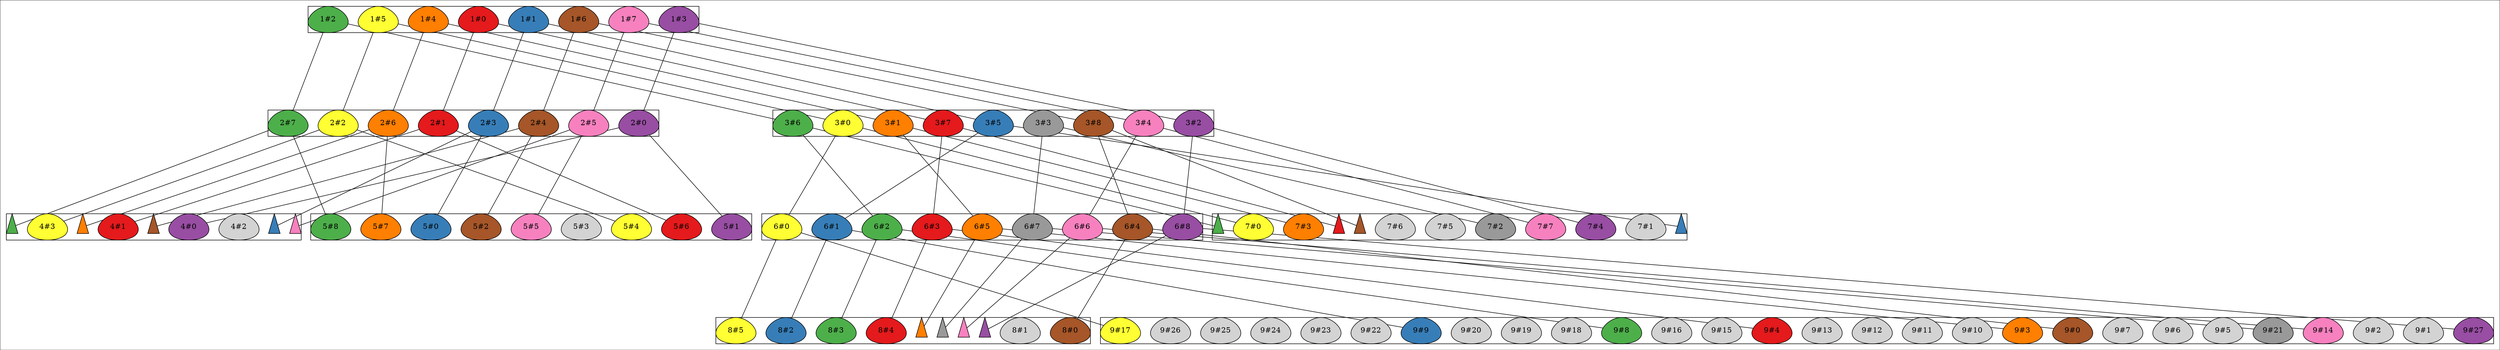 strict digraph G {
colorscheme=set19;
directed=True;
margin="0.0";
newrank=True;
outputorder=edgesfirst;
rankdir=TB;
splines=False;
"1#0" [colorscheme=set19, fillcolor=1, height="0.7", label="1#0", shape=egg, style=filled, width=1];
"1#1" [colorscheme=set19, fillcolor=2, height="0.7", label="1#1", shape=egg, style=filled, width=1];
"1#2" [colorscheme=set19, fillcolor=3, height="0.7", label="1#2", shape=egg, style=filled, width=1];
"1#3" [colorscheme=set19, fillcolor=4, height="0.7", label="1#3", shape=egg, style=filled, width=1];
"1#4" [colorscheme=set19, fillcolor=5, height="0.7", label="1#4", shape=egg, style=filled, width=1];
"1#5" [colorscheme=set19, fillcolor=6, height="0.7", label="1#5", shape=egg, style=filled, width=1];
"1#6" [colorscheme=set19, fillcolor=7, height="0.7", label="1#6", shape=egg, style=filled, width=1];
"1#7" [colorscheme=set19, fillcolor=8, height="0.7", label="1#7", shape=egg, style=filled, width=1];
subgraph cluster_1 {
label="";
rank=same;
"1#0";
"1#1";
"1#2";
"1#3";
"1#4";
"1#5";
"1#6";
"1#7";
}

"2#0" [colorscheme=set19, fillcolor=4, height="0.7", label="2#0", shape=egg, style=filled, width=1];
"2#1" [colorscheme=set19, fillcolor=1, height="0.7", label="2#1", shape=egg, style=filled, width=1];
"2#2" [colorscheme=set19, fillcolor=6, height="0.7", label="2#2", shape=egg, style=filled, width=1];
"2#3" [colorscheme=set19, fillcolor=2, height="0.7", label="2#3", shape=egg, style=filled, width=1];
"2#4" [colorscheme=set19, fillcolor=7, height="0.7", label="2#4", shape=egg, style=filled, width=1];
"2#5" [colorscheme=set19, fillcolor=8, height="0.7", label="2#5", shape=egg, style=filled, width=1];
"2#6" [colorscheme=set19, fillcolor=5, height="0.7", label="2#6", shape=egg, style=filled, width=1];
"2#7" [colorscheme=set19, fillcolor=3, height="0.7", label="2#7", shape=egg, style=filled, width=1];
subgraph cluster_2 {
label="";
rank=same;
"2#0";
"2#1";
"2#2";
"2#3";
"2#4";
"2#5";
"2#6";
"2#7";
}

"3#0" [colorscheme=set19, fillcolor=6, height="0.7", label="3#0", shape=egg, style=filled, width=1];
"3#1" [colorscheme=set19, fillcolor=5, height="0.7", label="3#1", shape=egg, style=filled, width=1];
"3#2" [colorscheme=set19, fillcolor=4, height="0.7", label="3#2", shape=egg, style=filled, width=1];
"3#3" [colorscheme=set19, fillcolor=9, height="0.7", label="3#3", shape=egg, style=filled, width=1];
"3#4" [colorscheme=set19, fillcolor=8, height="0.7", label="3#4", shape=egg, style=filled, width=1];
"3#5" [colorscheme=set19, fillcolor=2, height="0.7", label="3#5", shape=egg, style=filled, width=1];
"3#6" [colorscheme=set19, fillcolor=3, height="0.7", label="3#6", shape=egg, style=filled, width=1];
"3#7" [colorscheme=set19, fillcolor=1, height="0.7", label="3#7", shape=egg, style=filled, width=1];
"3#8" [colorscheme=set19, fillcolor=7, height="0.7", label="3#8", shape=egg, style=filled, width=1];
subgraph cluster_3 {
label="";
rank=same;
"3#0";
"3#1";
"3#2";
"3#3";
"3#4";
"3#5";
"3#6";
"3#7";
"3#8";
}

"4#0" [colorscheme=set19, fillcolor=4, height="0.7", label="4#0", shape=egg, style=filled, width=1];
"4#1" [colorscheme=set19, fillcolor=1, height="0.7", label="4#1", shape=egg, style=filled, width=1];
"4#2" [height="0.7", label="4#2", shape=egg, style=filled, width=1];
"4#3" [colorscheme=set19, fillcolor=6, height="0.7", label="4#3", shape=egg, style=filled, width=1];
"4#0_death" [colorscheme=set19, fillcolor=2, height="0.7", label="", shape=triangle, style=filled, width="0.3"];
"4#2_death" [colorscheme=set19, fillcolor=7, height="0.7", label="", shape=triangle, style=filled, width="0.3"];
"4#5_death" [colorscheme=set19, fillcolor=8, height="0.7", label="", shape=triangle, style=filled, width="0.3"];
"4#7_death" [colorscheme=set19, fillcolor=5, height="0.7", label="", shape=triangle, style=filled, width="0.3"];
"4#8_death" [colorscheme=set19, fillcolor=3, height="0.7", label="", shape=triangle, style=filled, width="0.3"];
subgraph cluster_4 {
label="";
rank=sink;
"4#0";
"4#1";
"4#2";
"4#3";
"4#0_death";
"4#2_death";
"4#5_death";
"4#7_death";
"4#8_death";
}

"5#0" [colorscheme=set19, fillcolor=2, height="0.7", label="5#0", shape=egg, style=filled, width=1];
"5#1" [colorscheme=set19, fillcolor=4, height="0.7", label="5#1", shape=egg, style=filled, width=1];
"5#2" [colorscheme=set19, fillcolor=7, height="0.7", label="5#2", shape=egg, style=filled, width=1];
"5#3" [height="0.7", label="5#3", shape=egg, style=filled, width=1];
"5#4" [colorscheme=set19, fillcolor=6, height="0.7", label="5#4", shape=egg, style=filled, width=1];
"5#5" [colorscheme=set19, fillcolor=8, height="0.7", label="5#5", shape=egg, style=filled, width=1];
"5#6" [colorscheme=set19, fillcolor=1, height="0.7", label="5#6", shape=egg, style=filled, width=1];
"5#7" [colorscheme=set19, fillcolor=5, height="0.7", label="5#7", shape=egg, style=filled, width=1];
"5#8" [colorscheme=set19, fillcolor=3, height="0.7", label="5#8", shape=egg, style=filled, width=1];
subgraph cluster_5 {
label="";
rank=sink;
"5#0";
"5#1";
"5#2";
"5#3";
"5#4";
"5#5";
"5#6";
"5#7";
"5#8";
}

"6#0" [colorscheme=set19, fillcolor=6, height="0.7", label="6#0", shape=egg, style=filled, width=1];
"6#1" [colorscheme=set19, fillcolor=2, height="0.7", label="6#1", shape=egg, style=filled, width=1];
"6#2" [colorscheme=set19, fillcolor=3, height="0.7", label="6#2", shape=egg, style=filled, width=1];
"6#3" [colorscheme=set19, fillcolor=1, height="0.7", label="6#3", shape=egg, style=filled, width=1];
"6#4" [colorscheme=set19, fillcolor=7, height="0.7", label="6#4", shape=egg, style=filled, width=1];
"6#5" [colorscheme=set19, fillcolor=5, height="0.7", label="6#5", shape=egg, style=filled, width=1];
"6#6" [colorscheme=set19, fillcolor=8, height="0.7", label="6#6", shape=egg, style=filled, width=1];
"6#7" [colorscheme=set19, fillcolor=9, height="0.7", label="6#7", shape=egg, style=filled, width=1];
"6#8" [colorscheme=set19, fillcolor=4, height="0.7", label="6#8", shape=egg, style=filled, width=1];
subgraph cluster_6 {
label="";
rank=same;
"6#0";
"6#1";
"6#2";
"6#3";
"6#4";
"6#5";
"6#6";
"6#7";
"6#8";
}

"7#0" [colorscheme=set19, fillcolor=6, height="0.7", label="7#0", shape=egg, style=filled, width=1];
"7#1" [height="0.7", label="7#1", shape=egg, style=filled, width=1];
"7#2" [colorscheme=set19, fillcolor=9, height="0.7", label="7#2", shape=egg, style=filled, width=1];
"7#3" [colorscheme=set19, fillcolor=5, height="0.7", label="7#3", shape=egg, style=filled, width=1];
"7#4" [colorscheme=set19, fillcolor=4, height="0.7", label="7#4", shape=egg, style=filled, width=1];
"7#5" [height="0.7", label="7#5", shape=egg, style=filled, width=1];
"7#6" [height="0.7", label="7#6", shape=egg, style=filled, width=1];
"7#7" [colorscheme=set19, fillcolor=8, height="0.7", label="7#7", shape=egg, style=filled, width=1];
"7#1_death" [colorscheme=set19, fillcolor=2, height="0.7", label="", shape=triangle, style=filled, width="0.3"];
"7#2_death" [colorscheme=set19, fillcolor=3, height="0.7", label="", shape=triangle, style=filled, width="0.3"];
"7#3_death" [colorscheme=set19, fillcolor=1, height="0.7", label="", shape=triangle, style=filled, width="0.3"];
"7#4_death" [colorscheme=set19, fillcolor=7, height="0.7", label="", shape=triangle, style=filled, width="0.3"];
subgraph cluster_7 {
label="";
rank=sink;
"7#0";
"7#1";
"7#2";
"7#3";
"7#4";
"7#5";
"7#6";
"7#7";
"7#1_death";
"7#2_death";
"7#3_death";
"7#4_death";
}

"8#0" [colorscheme=set19, fillcolor=7, height="0.7", label="8#0", shape=egg, style=filled, width=1];
"8#1" [height="0.7", label="8#1", shape=egg, style=filled, width=1];
"8#2" [colorscheme=set19, fillcolor=2, height="0.7", label="8#2", shape=egg, style=filled, width=1];
"8#3" [colorscheme=set19, fillcolor=3, height="0.7", label="8#3", shape=egg, style=filled, width=1];
"8#4" [colorscheme=set19, fillcolor=1, height="0.7", label="8#4", shape=egg, style=filled, width=1];
"8#5" [colorscheme=set19, fillcolor=6, height="0.7", label="8#5", shape=egg, style=filled, width=1];
"8#3_death" [colorscheme=set19, fillcolor=5, height="0.7", label="", shape=triangle, style=filled, width="0.3"];
"8#14_death" [colorscheme=set19, fillcolor=8, height="0.7", label="", shape=triangle, style=filled, width="0.3"];
"8#21_death" [colorscheme=set19, fillcolor=9, height="0.7", label="", shape=triangle, style=filled, width="0.3"];
"8#27_death" [colorscheme=set19, fillcolor=4, height="0.7", label="", shape=triangle, style=filled, width="0.3"];
subgraph cluster_8 {
label="";
rank=sink;
"8#0";
"8#1";
"8#2";
"8#3";
"8#4";
"8#5";
"8#3_death";
"8#14_death";
"8#21_death";
"8#27_death";
}

"9#0" [colorscheme=set19, fillcolor=7, height="0.7", label="9#0", shape=egg, style=filled, width=1];
"9#1" [height="0.7", label="9#1", shape=egg, style=filled, width=1];
"9#2" [height="0.7", label="9#2", shape=egg, style=filled, width=1];
"9#3" [colorscheme=set19, fillcolor=5, height="0.7", label="9#3", shape=egg, style=filled, width=1];
"9#4" [colorscheme=set19, fillcolor=1, height="0.7", label="9#4", shape=egg, style=filled, width=1];
"9#5" [height="0.7", label="9#5", shape=egg, style=filled, width=1];
"9#6" [height="0.7", label="9#6", shape=egg, style=filled, width=1];
"9#7" [height="0.7", label="9#7", shape=egg, style=filled, width=1];
"9#8" [colorscheme=set19, fillcolor=3, height="0.7", label="9#8", shape=egg, style=filled, width=1];
"9#9" [colorscheme=set19, fillcolor=2, height="0.7", label="9#9", shape=egg, style=filled, width=1];
"9#10" [height="0.7", label="9#10", shape=egg, style=filled, width=1];
"9#11" [height="0.7", label="9#11", shape=egg, style=filled, width=1];
"9#12" [height="0.7", label="9#12", shape=egg, style=filled, width=1];
"9#13" [height="0.7", label="9#13", shape=egg, style=filled, width=1];
"9#14" [colorscheme=set19, fillcolor=8, height="0.7", label="9#14", shape=egg, style=filled, width=1];
"9#15" [height="0.7", label="9#15", shape=egg, style=filled, width=1];
"9#16" [height="0.7", label="9#16", shape=egg, style=filled, width=1];
"9#17" [colorscheme=set19, fillcolor=6, height="0.7", label="9#17", shape=egg, style=filled, width=1];
"9#18" [height="0.7", label="9#18", shape=egg, style=filled, width=1];
"9#19" [height="0.7", label="9#19", shape=egg, style=filled, width=1];
"9#20" [height="0.7", label="9#20", shape=egg, style=filled, width=1];
"9#21" [colorscheme=set19, fillcolor=9, height="0.7", label="9#21", shape=egg, style=filled, width=1];
"9#22" [height="0.7", label="9#22", shape=egg, style=filled, width=1];
"9#23" [height="0.7", label="9#23", shape=egg, style=filled, width=1];
"9#24" [height="0.7", label="9#24", shape=egg, style=filled, width=1];
"9#25" [height="0.7", label="9#25", shape=egg, style=filled, width=1];
"9#26" [height="0.7", label="9#26", shape=egg, style=filled, width=1];
"9#27" [colorscheme=set19, fillcolor=4, height="0.7", label="9#27", shape=egg, style=filled, width=1];
subgraph cluster_9 {
label="";
rank=sink;
"9#0";
"9#1";
"9#2";
"9#3";
"9#4";
"9#5";
"9#6";
"9#7";
"9#8";
"9#9";
"9#10";
"9#11";
"9#12";
"9#13";
"9#14";
"9#15";
"9#16";
"9#17";
"9#18";
"9#19";
"9#20";
"9#21";
"9#22";
"9#23";
"9#24";
"9#25";
"9#26";
"9#27";
}

"1#0" -> "2#1"  [dir=none, minlen=4, weight=1];
"1#0" -> "3#7"  [dir=none, minlen=4, weight=1];
"1#1" -> "2#3"  [dir=none, minlen=4, weight=1];
"1#1" -> "3#5"  [dir=none, minlen=4, weight=1];
"1#2" -> "2#7"  [dir=none, minlen=4, weight=1];
"1#2" -> "3#6"  [dir=none, minlen=4, weight=1];
"1#3" -> "2#0"  [dir=none, minlen=4, weight=1];
"1#3" -> "3#2"  [dir=none, minlen=4, weight=1];
"1#4" -> "2#6"  [dir=none, minlen=4, weight=1];
"1#4" -> "3#1"  [dir=none, minlen=4, weight=1];
"1#5" -> "2#2"  [dir=none, minlen=4, weight=1];
"1#5" -> "3#0"  [dir=none, minlen=4, weight=1];
"1#6" -> "2#4"  [dir=none, minlen=4, weight=1];
"1#6" -> "3#8"  [dir=none, minlen=4, weight=1];
"1#7" -> "2#5"  [dir=none, minlen=4, weight=1];
"1#7" -> "3#4"  [dir=none, minlen=4, weight=1];
"3#0" -> "6#0"  [dir=none, minlen=4, weight=1];
"3#0" -> "7#0"  [dir=none, minlen=4, weight=1];
"3#1" -> "6#5"  [dir=none, minlen=4, weight=1];
"3#1" -> "7#3"  [dir=none, minlen=4, weight=1];
"3#2" -> "6#8"  [dir=none, minlen=4, weight=1];
"3#2" -> "7#4"  [dir=none, minlen=4, weight=1];
"3#3" -> "6#7"  [dir=none, minlen=4, weight=1];
"3#3" -> "7#2"  [dir=none, minlen=4, weight=1];
"3#4" -> "6#6"  [dir=none, minlen=4, weight=1];
"3#4" -> "7#7"  [dir=none, minlen=4, weight=1];
"3#5" -> "6#1"  [dir=none, minlen=4, weight=1];
"3#5" -> "7#1_death"  [dir=none, minlen=4, weight=1];
"3#6" -> "6#2"  [dir=none, minlen=4, weight=1];
"3#6" -> "7#2_death"  [dir=none, minlen=4, weight=1];
"3#7" -> "6#3"  [dir=none, minlen=4, weight=1];
"3#7" -> "7#3_death"  [dir=none, minlen=4, weight=1];
"3#8" -> "6#4"  [dir=none, minlen=4, weight=1];
"3#8" -> "7#4_death"  [dir=none, minlen=4, weight=1];
"6#0" -> "8#5"  [dir=none, minlen=4, weight=1];
"6#0" -> "9#17"  [dir=none, minlen=4, weight=1];
"6#1" -> "8#2"  [dir=none, minlen=4, weight=1];
"6#1" -> "9#9"  [dir=none, minlen=4, weight=1];
"6#2" -> "8#3"  [dir=none, minlen=4, weight=1];
"6#2" -> "9#8"  [dir=none, minlen=4, weight=1];
"6#3" -> "8#4"  [dir=none, minlen=4, weight=1];
"6#3" -> "9#4"  [dir=none, minlen=4, weight=1];
"6#4" -> "8#0"  [dir=none, minlen=4, weight=1];
"6#4" -> "9#0"  [dir=none, minlen=4, weight=1];
"6#5" -> "9#3"  [dir=none, minlen=4, weight=1];
"6#5" -> "8#3_death"  [dir=none, minlen=4, weight=1];
"6#6" -> "9#14"  [dir=none, minlen=4, weight=1];
"6#6" -> "8#14_death"  [dir=none, minlen=4, weight=1];
"6#7" -> "9#21"  [dir=none, minlen=4, weight=1];
"6#7" -> "8#21_death"  [dir=none, minlen=4, weight=1];
"6#8" -> "9#27"  [dir=none, minlen=4, weight=1];
"6#8" -> "8#27_death"  [dir=none, minlen=4, weight=1];
"2#0" -> "4#0"  [dir=none, minlen=4, weight=1];
"2#0" -> "5#1"  [dir=none, minlen=4, weight=1];
"2#1" -> "4#1"  [dir=none, minlen=4, weight=1];
"2#1" -> "5#6"  [dir=none, minlen=4, weight=1];
"2#2" -> "4#3"  [dir=none, minlen=4, weight=1];
"2#2" -> "5#4"  [dir=none, minlen=4, weight=1];
"2#3" -> "5#0"  [dir=none, minlen=4, weight=1];
"2#3" -> "4#0_death"  [dir=none, minlen=4, weight=1];
"2#4" -> "5#2"  [dir=none, minlen=4, weight=1];
"2#4" -> "4#2_death"  [dir=none, minlen=4, weight=1];
"2#5" -> "5#5"  [dir=none, minlen=4, weight=1];
"2#5" -> "4#5_death"  [dir=none, minlen=4, weight=1];
"2#6" -> "5#7"  [dir=none, minlen=4, weight=1];
"2#6" -> "4#7_death"  [dir=none, minlen=4, weight=1];
"2#7" -> "5#8"  [dir=none, minlen=4, weight=1];
"2#7" -> "4#8_death"  [dir=none, minlen=4, weight=1];
}
